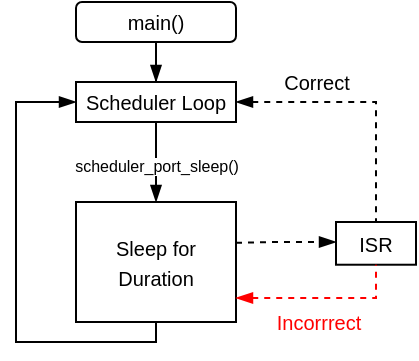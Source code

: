 <mxfile version="20.8.16" type="device"><diagram name="Page-1" id="LEeZ95nxpSWw1AGHZ1Hd"><mxGraphModel dx="420" dy="286" grid="1" gridSize="10" guides="1" tooltips="1" connect="1" arrows="1" fold="1" page="1" pageScale="1" pageWidth="850" pageHeight="1100" math="0" shadow="0"><root><mxCell id="0"/><mxCell id="1" parent="0"/><mxCell id="yHvDCYGFjGAFw5tdtCBj-9" value="" style="edgeStyle=orthogonalEdgeStyle;rounded=0;orthogonalLoop=1;jettySize=auto;html=1;entryX=0.5;entryY=0;entryDx=0;entryDy=0;jumpSize=6;targetPerimeterSpacing=0;endArrow=blockThin;endFill=1;" parent="1" source="jRqtNyKgf6l_IyG3Fnu4-1" target="CsunBCRFdsrug3nYcb-u-2" edge="1"><mxGeometry relative="1" as="geometry"><mxPoint x="200" y="230" as="targetPoint"/></mxGeometry></mxCell><mxCell id="CsunBCRFdsrug3nYcb-u-8" value="&lt;font style=&quot;font-size: 8px;&quot;&gt;scheduler_port_sleep()&lt;/font&gt;" style="edgeLabel;html=1;align=center;verticalAlign=middle;resizable=0;points=[];fontSize=8;" parent="yHvDCYGFjGAFw5tdtCBj-9" vertex="1" connectable="0"><mxGeometry x="0.533" relative="1" as="geometry"><mxPoint as="offset"/></mxGeometry></mxCell><mxCell id="jRqtNyKgf6l_IyG3Fnu4-1" value="&lt;font style=&quot;font-size: 10px;&quot;&gt;main()&lt;/font&gt;" style="rounded=1;whiteSpace=wrap;html=1;" parent="1" vertex="1"><mxGeometry x="160" y="160" width="80" height="20" as="geometry"/></mxCell><mxCell id="jRqtNyKgf6l_IyG3Fnu4-7" style="edgeStyle=orthogonalEdgeStyle;rounded=0;orthogonalLoop=1;jettySize=auto;html=1;entryX=0;entryY=0.5;entryDx=0;entryDy=0;exitX=0.5;exitY=1;exitDx=0;exitDy=0;endArrow=blockThin;endFill=1;" parent="1" source="CsunBCRFdsrug3nYcb-u-2" target="jRqtNyKgf6l_IyG3Fnu4-8" edge="1"><mxGeometry relative="1" as="geometry"><mxPoint x="100" y="140" as="targetPoint"/><Array as="points"><mxPoint x="200" y="330"/><mxPoint x="130" y="330"/><mxPoint x="130" y="210"/></Array><mxPoint x="200" y="380" as="sourcePoint"/></mxGeometry></mxCell><mxCell id="jRqtNyKgf6l_IyG3Fnu4-8" value="&lt;font style=&quot;font-size: 10px;&quot;&gt;Scheduler Loop&lt;/font&gt;" style="rounded=0;whiteSpace=wrap;html=1;" parent="1" vertex="1"><mxGeometry x="160" y="200" width="80" height="20" as="geometry"/></mxCell><mxCell id="V1fbTBzL040UEDJPXokG-9" value="" style="endArrow=blockThin;html=1;rounded=0;entryX=0.5;entryY=0;entryDx=0;entryDy=0;endFill=1;" parent="1" target="jRqtNyKgf6l_IyG3Fnu4-8" edge="1"><mxGeometry width="50" height="50" relative="1" as="geometry"><mxPoint x="200" y="180" as="sourcePoint"/><mxPoint x="270" y="170" as="targetPoint"/></mxGeometry></mxCell><mxCell id="CsunBCRFdsrug3nYcb-u-2" value="&lt;font style=&quot;font-size: 10px;&quot;&gt;Sleep for Duration&lt;/font&gt;" style="rounded=0;whiteSpace=wrap;html=1;" parent="1" vertex="1"><mxGeometry x="160" y="260" width="80" height="60" as="geometry"/></mxCell><mxCell id="Kq-RNaes0EIUHEtlj1Y9-1" value="&lt;font style=&quot;font-size: 10px;&quot;&gt;ISR&lt;/font&gt;" style="rounded=0;whiteSpace=wrap;html=1;" vertex="1" parent="1"><mxGeometry x="290" y="270" width="40" height="21.36" as="geometry"/></mxCell><mxCell id="Kq-RNaes0EIUHEtlj1Y9-2" value="" style="endArrow=blockThin;html=1;rounded=0;jumpStyle=none;dashed=1;endFill=1;exitX=1;exitY=0.34;exitDx=0;exitDy=0;exitPerimeter=0;" edge="1" parent="1" source="CsunBCRFdsrug3nYcb-u-2"><mxGeometry width="50" height="50" relative="1" as="geometry"><mxPoint x="240" y="269.23" as="sourcePoint"/><mxPoint x="290" y="280" as="targetPoint"/><Array as="points"><mxPoint x="260" y="280"/><mxPoint x="270" y="280"/></Array></mxGeometry></mxCell><mxCell id="Kq-RNaes0EIUHEtlj1Y9-4" style="edgeStyle=orthogonalEdgeStyle;rounded=0;jumpSize=6;orthogonalLoop=1;jettySize=auto;html=1;exitX=0.5;exitY=1;exitDx=0;exitDy=0;fontSize=8;targetPerimeterSpacing=0;" edge="1" parent="1" source="Kq-RNaes0EIUHEtlj1Y9-1" target="Kq-RNaes0EIUHEtlj1Y9-1"><mxGeometry relative="1" as="geometry"/></mxCell><mxCell id="Kq-RNaes0EIUHEtlj1Y9-5" value="" style="endArrow=none;dashed=1;html=1;rounded=0;fontSize=8;targetPerimeterSpacing=0;jumpSize=6;entryX=0.5;entryY=0;entryDx=0;entryDy=0;startArrow=blockThin;startFill=1;exitX=1;exitY=0.5;exitDx=0;exitDy=0;" edge="1" parent="1" source="jRqtNyKgf6l_IyG3Fnu4-8" target="Kq-RNaes0EIUHEtlj1Y9-1"><mxGeometry width="50" height="50" relative="1" as="geometry"><mxPoint x="200" y="300" as="sourcePoint"/><mxPoint x="300" y="290" as="targetPoint"/><Array as="points"><mxPoint x="310" y="210"/></Array></mxGeometry></mxCell><mxCell id="Kq-RNaes0EIUHEtlj1Y9-13" value="&lt;font color=&quot;#000000&quot;&gt;Correct&lt;/font&gt;" style="edgeLabel;html=1;align=center;verticalAlign=middle;resizable=0;points=[];fontSize=10;fontColor=#FF0000;" vertex="1" connectable="0" parent="Kq-RNaes0EIUHEtlj1Y9-5"><mxGeometry x="-0.274" y="-1" relative="1" as="geometry"><mxPoint x="-7" y="-11" as="offset"/></mxGeometry></mxCell><mxCell id="Kq-RNaes0EIUHEtlj1Y9-9" value="" style="endArrow=none;dashed=1;html=1;rounded=0;fontSize=8;targetPerimeterSpacing=0;jumpSize=6;startArrow=blockThin;startFill=1;strokeColor=#FF0000;" edge="1" parent="1"><mxGeometry width="50" height="50" relative="1" as="geometry"><mxPoint x="240" y="308" as="sourcePoint"/><mxPoint x="310" y="291.36" as="targetPoint"/><Array as="points"><mxPoint x="280" y="308"/><mxPoint x="310" y="308"/></Array></mxGeometry></mxCell><mxCell id="Kq-RNaes0EIUHEtlj1Y9-11" value="&lt;font color=&quot;#ff0000&quot;&gt;Incorrrect&lt;/font&gt;" style="edgeLabel;html=1;align=center;verticalAlign=middle;resizable=0;points=[];fontSize=10;" vertex="1" connectable="0" parent="Kq-RNaes0EIUHEtlj1Y9-9"><mxGeometry x="0.006" y="-1" relative="1" as="geometry"><mxPoint x="-3" y="11" as="offset"/></mxGeometry></mxCell></root></mxGraphModel></diagram></mxfile>